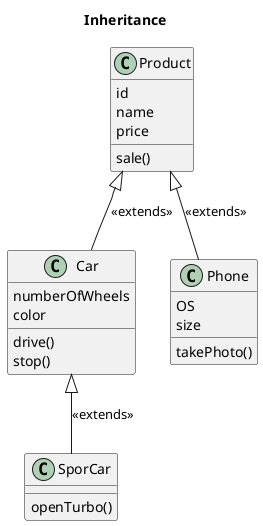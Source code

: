 @startuml Inheritance
title Inheritance

class Product{
    id 
    name
    price
    sale()
}

class Phone{
    OS
    size
    takePhoto()
}

class Car{
    numberOfWheels
    color
    drive()
    stop()
}

class SporCar{
   openTurbo()
}

Phone -up-|> Product : <<extends>>
Car -up-|> Product : <<extends>>
SporCar -up-|> Car : <<extends>>
@enduml